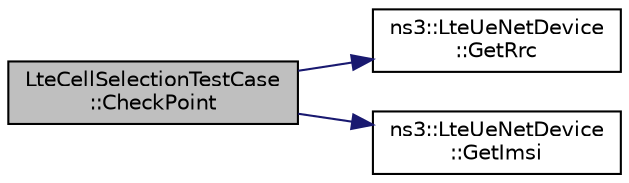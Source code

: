 digraph "LteCellSelectionTestCase::CheckPoint"
{
  edge [fontname="Helvetica",fontsize="10",labelfontname="Helvetica",labelfontsize="10"];
  node [fontname="Helvetica",fontsize="10",shape=record];
  rankdir="LR";
  Node1 [label="LteCellSelectionTestCase\l::CheckPoint",height=0.2,width=0.4,color="black", fillcolor="grey75", style="filled", fontcolor="black"];
  Node1 -> Node2 [color="midnightblue",fontsize="10",style="solid"];
  Node2 [label="ns3::LteUeNetDevice\l::GetRrc",height=0.2,width=0.4,color="black", fillcolor="white", style="filled",URL="$d4/d93/classns3_1_1LteUeNetDevice.html#a1f84e8e99aeb10f4242bbfc7b57a8128"];
  Node1 -> Node3 [color="midnightblue",fontsize="10",style="solid"];
  Node3 [label="ns3::LteUeNetDevice\l::GetImsi",height=0.2,width=0.4,color="black", fillcolor="white", style="filled",URL="$d4/d93/classns3_1_1LteUeNetDevice.html#a673405bfed4b45c5714f17b0c3bad334"];
}
